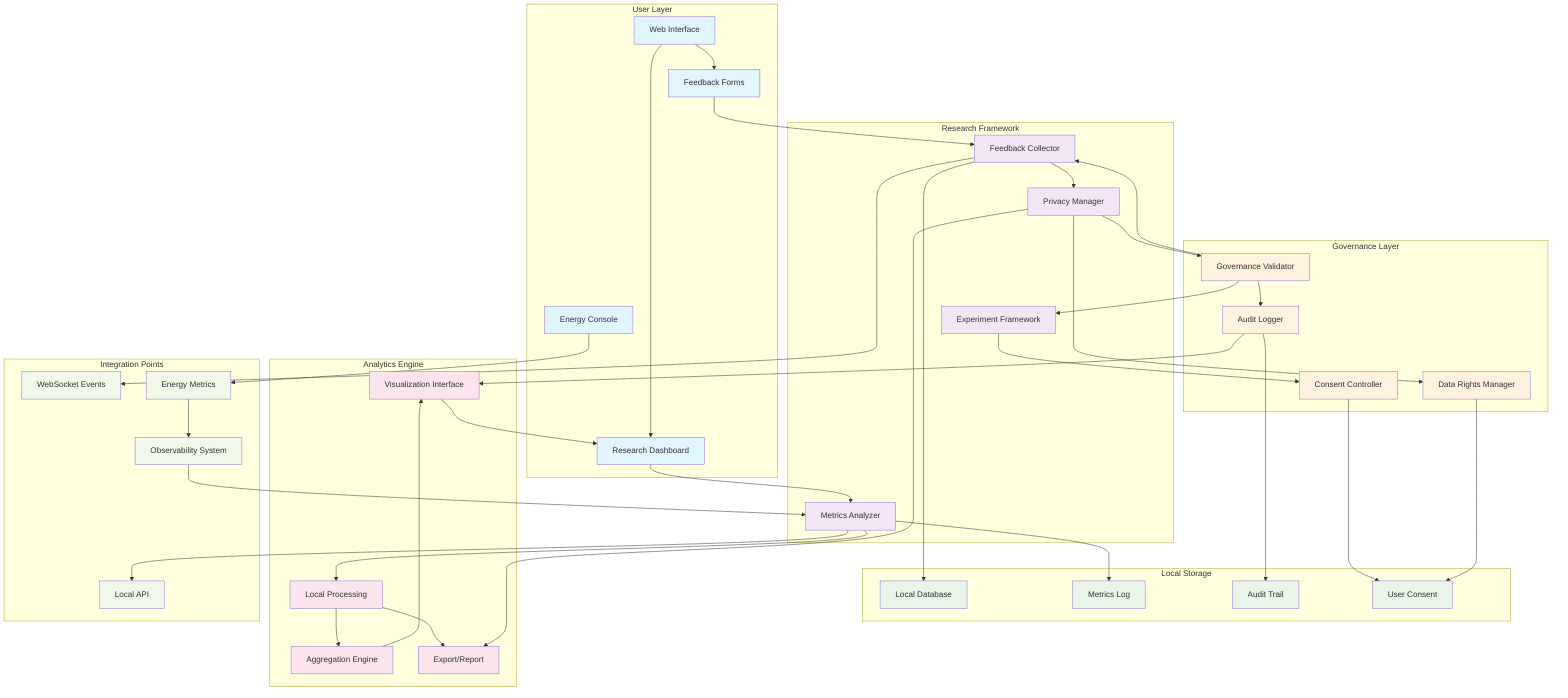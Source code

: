 graph TB
    subgraph "User Layer"
        UI[Web Interface]
        FB[Feedback Forms]
        RD[Research Dashboard]
        EC[Energy Console]
    end
    
    subgraph "Research Framework"
        FC[Feedback Collector]
        MA[Metrics Analyzer]
        EF[Experiment Framework]
        PM[Privacy Manager]
    end
    
    subgraph "Governance Layer"
        GV[Governance Validator]
        AL[Audit Logger]
        CC[Consent Controller]
        DR[Data Rights Manager]
    end
    
    subgraph "Local Storage"
        LD[Local Database]
        ML[Metrics Log]
        AT[Audit Trail]
        UC[User Consent]
    end
    
    subgraph "Analytics Engine"
        LP[Local Processing]
        AG[Aggregation Engine]
        VI[Visualization Interface]
        ER[Export/Report]
    end
    
    subgraph "Integration Points"
        WS[WebSocket Events]
        API[Local API]
        OB[Observability System]
        EN[Energy Metrics]
    end
    
    %% User Interactions
    UI --> FB
    FB --> FC
    UI --> RD
    RD --> MA
    EC --> EN
    
    %% Research Flow
    FC --> PM
    PM --> GV
    GV --> AL
    MA --> LP
    EF --> CC
    
    %% Data Flow
    FC --> LD
    MA --> ML
    AL --> AT
    CC --> UC
    
    %% Analytics Processing
    LP --> AG
    AG --> VI
    VI --> RD
    LP --> ER
    
    %% Integration
    FC --> WS
    MA --> API
    EN --> OB
    OB --> MA
    
    %% Privacy Controls
    PM --> DR
    DR --> UC
    PM --> ER
    
    %% Governance Validation
    GV --> EF
    GV --> FC
    AL --> VI
    
    classDef userLayer fill:#e1f5fe
    classDef researchLayer fill:#f3e5f5
    classDef governanceLayer fill:#fff3e0
    classDef storageLayer fill:#e8f5e8
    classDef analyticsLayer fill:#fce4ec
    classDef integrationLayer fill:#f1f8e9
    
    class UI,FB,RD,EC userLayer
    class FC,MA,EF,PM researchLayer
    class GV,AL,CC,DR governanceLayer
    class LD,ML,AT,UC storageLayer
    class LP,AG,VI,ER analyticsLayer
    class WS,API,OB,EN integrationLayer
